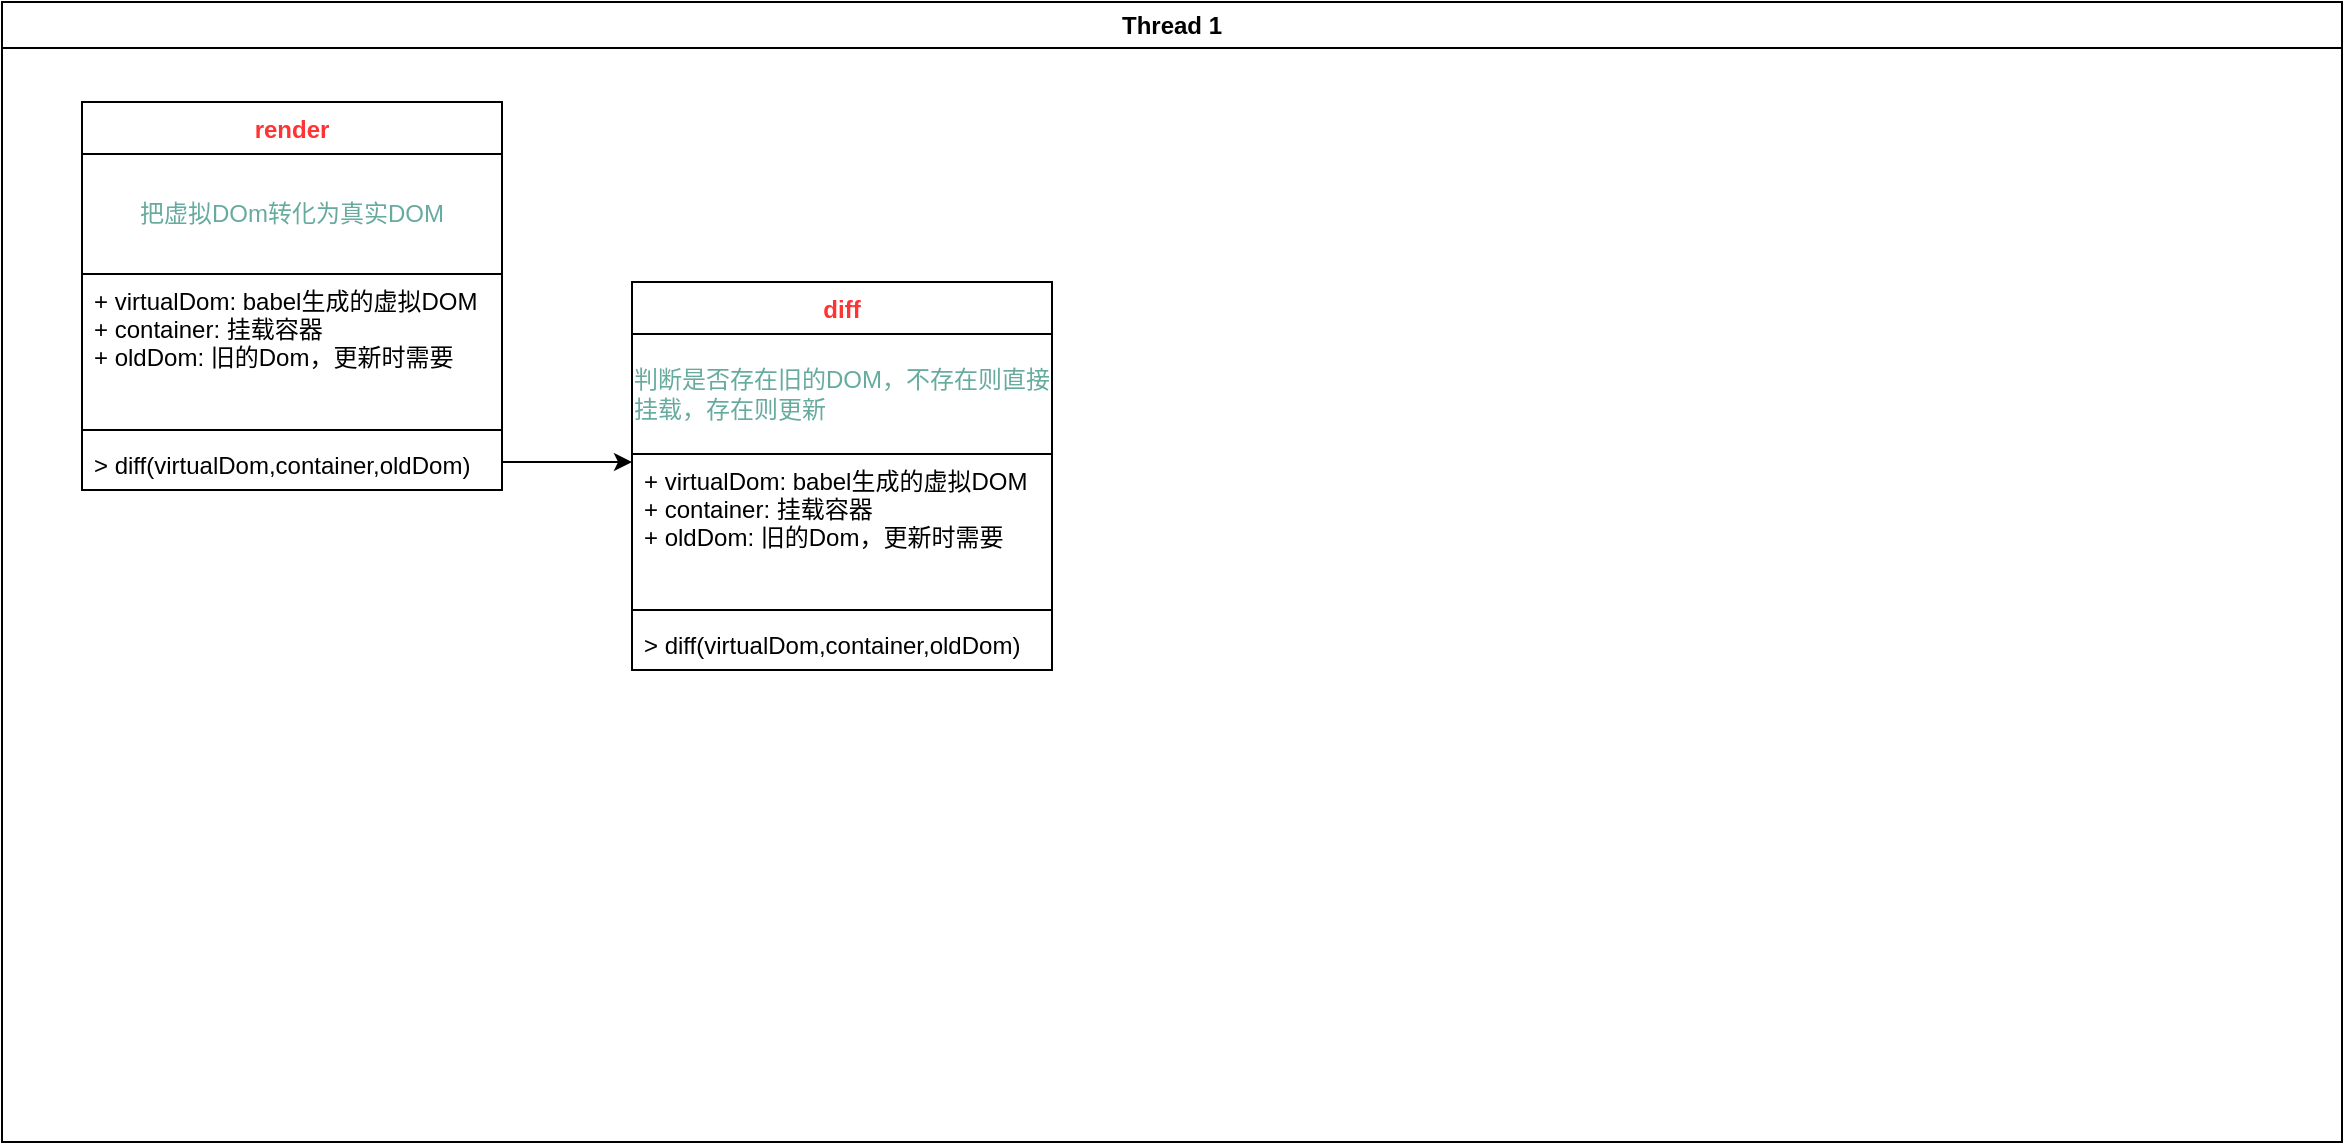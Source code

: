 <mxfile version="20.2.2" type="github">
  <diagram name="Page-1" id="e7e014a7-5840-1c2e-5031-d8a46d1fe8dd">
    <mxGraphModel dx="1817" dy="1055" grid="1" gridSize="10" guides="1" tooltips="1" connect="1" arrows="1" fold="1" page="1" pageScale="1" pageWidth="1169" pageHeight="826" background="none" math="0" shadow="0">
      <root>
        <mxCell id="0" />
        <mxCell id="1" parent="0" />
        <mxCell id="2" value="Thread 1" style="swimlane;whiteSpace=wrap" parent="1" vertex="1">
          <mxGeometry x="60" y="110" width="1170" height="570" as="geometry" />
        </mxCell>
        <mxCell id="i83nrP6Kk43gGGKF7BsK-89" value="" style="edgeStyle=orthogonalEdgeStyle;rounded=0;orthogonalLoop=1;jettySize=auto;html=1;fontFamily=Helvetica;fontSize=12;fontColor=#FF3333;startSize=26;" edge="1" parent="2" source="i83nrP6Kk43gGGKF7BsK-50" target="i83nrP6Kk43gGGKF7BsK-84">
          <mxGeometry relative="1" as="geometry">
            <Array as="points">
              <mxPoint x="300" y="230" />
              <mxPoint x="300" y="230" />
            </Array>
          </mxGeometry>
        </mxCell>
        <mxCell id="i83nrP6Kk43gGGKF7BsK-50" value="render" style="swimlane;fontStyle=1;align=center;verticalAlign=top;childLayout=stackLayout;horizontal=1;startSize=26;horizontalStack=0;resizeParent=1;resizeParentMax=0;resizeLast=0;collapsible=1;marginBottom=0;fontColor=#FF3333;" vertex="1" parent="2">
          <mxGeometry x="40" y="50" width="210" height="194" as="geometry">
            <mxRectangle x="40" y="50" width="80" height="30" as="alternateBounds" />
          </mxGeometry>
        </mxCell>
        <mxCell id="i83nrP6Kk43gGGKF7BsK-67" value="&lt;span style=&quot;text-align: left;&quot;&gt;&lt;font color=&quot;#67ab9f&quot;&gt;把虚拟DOm转化为真实DOM&lt;/font&gt;&lt;/span&gt;" style="rounded=0;whiteSpace=wrap;html=1;fontColor=#FF3333;" vertex="1" parent="i83nrP6Kk43gGGKF7BsK-50">
          <mxGeometry y="26" width="210" height="60" as="geometry" />
        </mxCell>
        <mxCell id="i83nrP6Kk43gGGKF7BsK-51" value="+ virtualDom: babel生成的虚拟DOM&#xa;+ container: 挂载容器&#xa;+ oldDom: 旧的Dom，更新时需要" style="text;strokeColor=none;fillColor=none;align=left;verticalAlign=top;spacingLeft=4;spacingRight=4;overflow=hidden;rotatable=0;points=[[0,0.5],[1,0.5]];portConstraint=eastwest;" vertex="1" parent="i83nrP6Kk43gGGKF7BsK-50">
          <mxGeometry y="86" width="210" height="74" as="geometry" />
        </mxCell>
        <mxCell id="i83nrP6Kk43gGGKF7BsK-52" value="" style="line;strokeWidth=1;fillColor=none;align=left;verticalAlign=middle;spacingTop=-1;spacingLeft=3;spacingRight=3;rotatable=0;labelPosition=right;points=[];portConstraint=eastwest;" vertex="1" parent="i83nrP6Kk43gGGKF7BsK-50">
          <mxGeometry y="160" width="210" height="8" as="geometry" />
        </mxCell>
        <mxCell id="i83nrP6Kk43gGGKF7BsK-53" value="&gt; diff(virtualDom,container,oldDom) " style="text;strokeColor=none;fillColor=none;align=left;verticalAlign=top;spacingLeft=4;spacingRight=4;overflow=hidden;rotatable=0;points=[[0,0.5],[1,0.5]];portConstraint=eastwest;" vertex="1" parent="i83nrP6Kk43gGGKF7BsK-50">
          <mxGeometry y="168" width="210" height="26" as="geometry" />
        </mxCell>
        <mxCell id="i83nrP6Kk43gGGKF7BsK-84" value="diff" style="swimlane;fontStyle=1;align=center;verticalAlign=top;childLayout=stackLayout;horizontal=1;startSize=26;horizontalStack=0;resizeParent=1;resizeParentMax=0;resizeLast=0;collapsible=1;marginBottom=0;fontColor=#FF3333;" vertex="1" parent="2">
          <mxGeometry x="315" y="140" width="210" height="194" as="geometry">
            <mxRectangle x="40" y="50" width="80" height="30" as="alternateBounds" />
          </mxGeometry>
        </mxCell>
        <mxCell id="i83nrP6Kk43gGGKF7BsK-85" value="&lt;div style=&quot;text-align: left;&quot;&gt;&lt;span style=&quot;background-color: initial;&quot;&gt;&lt;font color=&quot;#67ab9f&quot;&gt;判断是否存在旧的DOM，不存在则直接挂载，存在则更新&lt;/font&gt;&lt;/span&gt;&lt;/div&gt;" style="rounded=0;whiteSpace=wrap;html=1;fontColor=#FF3333;" vertex="1" parent="i83nrP6Kk43gGGKF7BsK-84">
          <mxGeometry y="26" width="210" height="60" as="geometry" />
        </mxCell>
        <mxCell id="i83nrP6Kk43gGGKF7BsK-86" value="+ virtualDom: babel生成的虚拟DOM&#xa;+ container: 挂载容器&#xa;+ oldDom: 旧的Dom，更新时需要" style="text;strokeColor=none;fillColor=none;align=left;verticalAlign=top;spacingLeft=4;spacingRight=4;overflow=hidden;rotatable=0;points=[[0,0.5],[1,0.5]];portConstraint=eastwest;" vertex="1" parent="i83nrP6Kk43gGGKF7BsK-84">
          <mxGeometry y="86" width="210" height="74" as="geometry" />
        </mxCell>
        <mxCell id="i83nrP6Kk43gGGKF7BsK-87" value="" style="line;strokeWidth=1;fillColor=none;align=left;verticalAlign=middle;spacingTop=-1;spacingLeft=3;spacingRight=3;rotatable=0;labelPosition=right;points=[];portConstraint=eastwest;" vertex="1" parent="i83nrP6Kk43gGGKF7BsK-84">
          <mxGeometry y="160" width="210" height="8" as="geometry" />
        </mxCell>
        <mxCell id="i83nrP6Kk43gGGKF7BsK-88" value="&gt; diff(virtualDom,container,oldDom) " style="text;strokeColor=none;fillColor=none;align=left;verticalAlign=top;spacingLeft=4;spacingRight=4;overflow=hidden;rotatable=0;points=[[0,0.5],[1,0.5]];portConstraint=eastwest;" vertex="1" parent="i83nrP6Kk43gGGKF7BsK-84">
          <mxGeometry y="168" width="210" height="26" as="geometry" />
        </mxCell>
      </root>
    </mxGraphModel>
  </diagram>
</mxfile>
